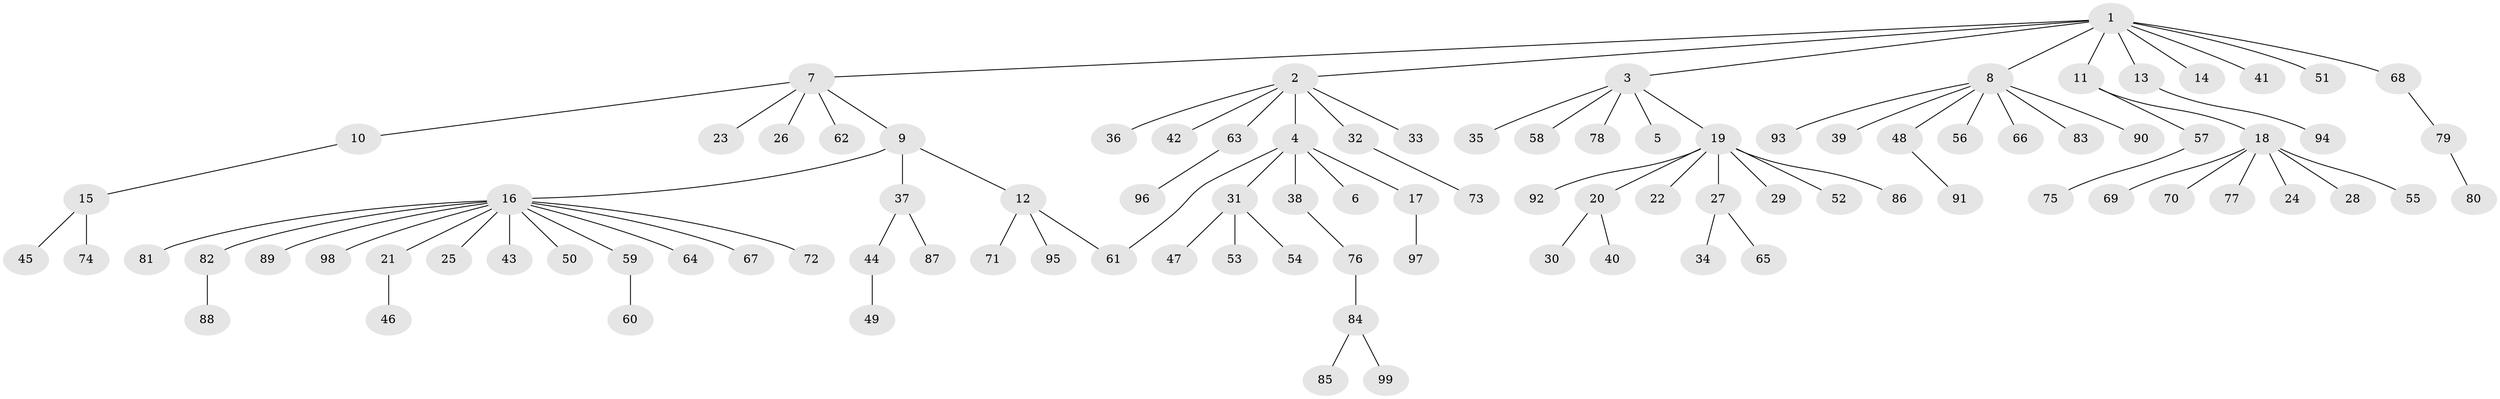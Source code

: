 // Generated by graph-tools (version 1.1) at 2025/35/03/09/25 02:35:51]
// undirected, 99 vertices, 99 edges
graph export_dot {
graph [start="1"]
  node [color=gray90,style=filled];
  1;
  2;
  3;
  4;
  5;
  6;
  7;
  8;
  9;
  10;
  11;
  12;
  13;
  14;
  15;
  16;
  17;
  18;
  19;
  20;
  21;
  22;
  23;
  24;
  25;
  26;
  27;
  28;
  29;
  30;
  31;
  32;
  33;
  34;
  35;
  36;
  37;
  38;
  39;
  40;
  41;
  42;
  43;
  44;
  45;
  46;
  47;
  48;
  49;
  50;
  51;
  52;
  53;
  54;
  55;
  56;
  57;
  58;
  59;
  60;
  61;
  62;
  63;
  64;
  65;
  66;
  67;
  68;
  69;
  70;
  71;
  72;
  73;
  74;
  75;
  76;
  77;
  78;
  79;
  80;
  81;
  82;
  83;
  84;
  85;
  86;
  87;
  88;
  89;
  90;
  91;
  92;
  93;
  94;
  95;
  96;
  97;
  98;
  99;
  1 -- 2;
  1 -- 3;
  1 -- 7;
  1 -- 8;
  1 -- 11;
  1 -- 13;
  1 -- 14;
  1 -- 41;
  1 -- 51;
  1 -- 68;
  2 -- 4;
  2 -- 32;
  2 -- 33;
  2 -- 36;
  2 -- 42;
  2 -- 63;
  3 -- 5;
  3 -- 19;
  3 -- 35;
  3 -- 58;
  3 -- 78;
  4 -- 6;
  4 -- 17;
  4 -- 31;
  4 -- 38;
  4 -- 61;
  7 -- 9;
  7 -- 10;
  7 -- 23;
  7 -- 26;
  7 -- 62;
  8 -- 39;
  8 -- 48;
  8 -- 56;
  8 -- 66;
  8 -- 83;
  8 -- 90;
  8 -- 93;
  9 -- 12;
  9 -- 16;
  9 -- 37;
  10 -- 15;
  11 -- 18;
  11 -- 57;
  12 -- 61;
  12 -- 71;
  12 -- 95;
  13 -- 94;
  15 -- 45;
  15 -- 74;
  16 -- 21;
  16 -- 25;
  16 -- 43;
  16 -- 50;
  16 -- 59;
  16 -- 64;
  16 -- 67;
  16 -- 72;
  16 -- 81;
  16 -- 82;
  16 -- 89;
  16 -- 98;
  17 -- 97;
  18 -- 24;
  18 -- 28;
  18 -- 55;
  18 -- 69;
  18 -- 70;
  18 -- 77;
  19 -- 20;
  19 -- 22;
  19 -- 27;
  19 -- 29;
  19 -- 52;
  19 -- 86;
  19 -- 92;
  20 -- 30;
  20 -- 40;
  21 -- 46;
  27 -- 34;
  27 -- 65;
  31 -- 47;
  31 -- 53;
  31 -- 54;
  32 -- 73;
  37 -- 44;
  37 -- 87;
  38 -- 76;
  44 -- 49;
  48 -- 91;
  57 -- 75;
  59 -- 60;
  63 -- 96;
  68 -- 79;
  76 -- 84;
  79 -- 80;
  82 -- 88;
  84 -- 85;
  84 -- 99;
}
